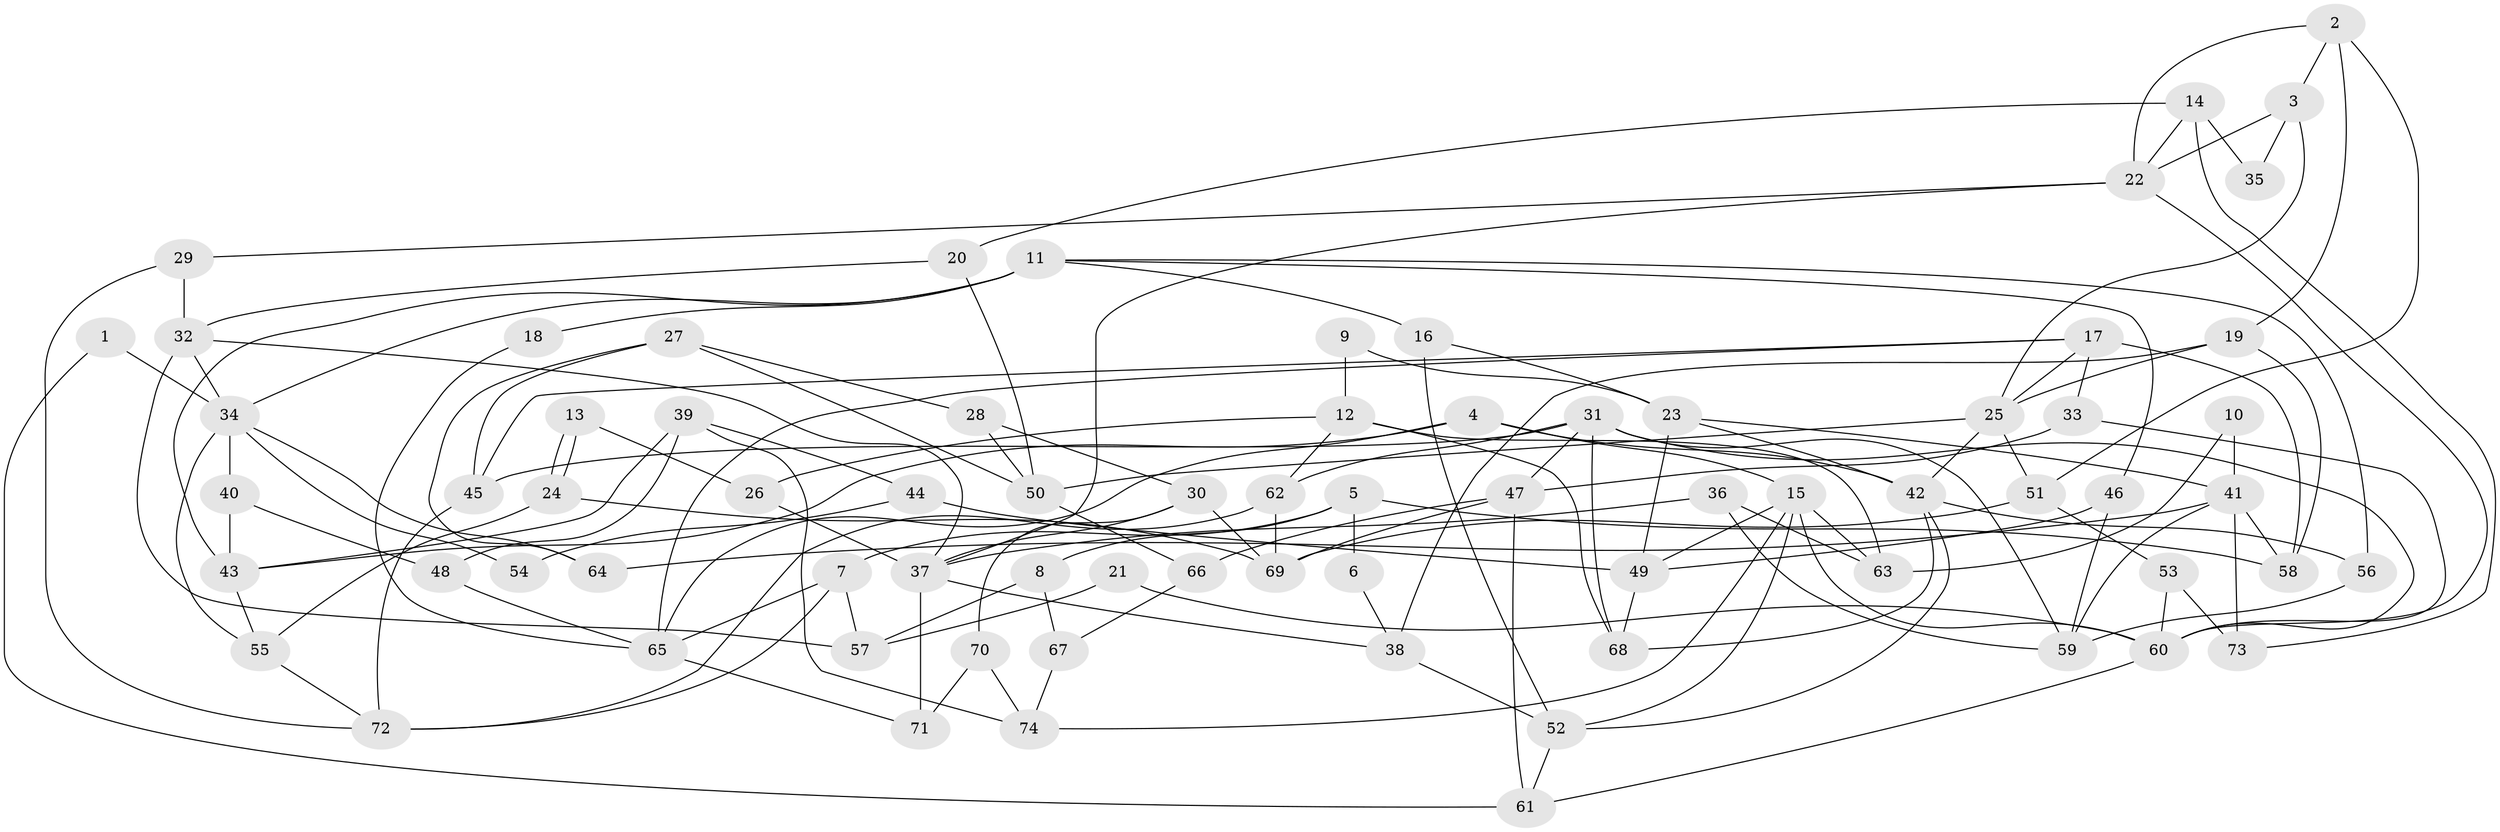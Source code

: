 // Generated by graph-tools (version 1.1) at 2025/36/03/09/25 02:36:21]
// undirected, 74 vertices, 148 edges
graph export_dot {
graph [start="1"]
  node [color=gray90,style=filled];
  1;
  2;
  3;
  4;
  5;
  6;
  7;
  8;
  9;
  10;
  11;
  12;
  13;
  14;
  15;
  16;
  17;
  18;
  19;
  20;
  21;
  22;
  23;
  24;
  25;
  26;
  27;
  28;
  29;
  30;
  31;
  32;
  33;
  34;
  35;
  36;
  37;
  38;
  39;
  40;
  41;
  42;
  43;
  44;
  45;
  46;
  47;
  48;
  49;
  50;
  51;
  52;
  53;
  54;
  55;
  56;
  57;
  58;
  59;
  60;
  61;
  62;
  63;
  64;
  65;
  66;
  67;
  68;
  69;
  70;
  71;
  72;
  73;
  74;
  1 -- 61;
  1 -- 34;
  2 -- 19;
  2 -- 51;
  2 -- 3;
  2 -- 22;
  3 -- 22;
  3 -- 25;
  3 -- 35;
  4 -- 42;
  4 -- 15;
  4 -- 43;
  4 -- 65;
  5 -- 7;
  5 -- 58;
  5 -- 6;
  5 -- 8;
  6 -- 38;
  7 -- 72;
  7 -- 65;
  7 -- 57;
  8 -- 57;
  8 -- 67;
  9 -- 23;
  9 -- 12;
  10 -- 41;
  10 -- 63;
  11 -- 46;
  11 -- 43;
  11 -- 16;
  11 -- 18;
  11 -- 34;
  11 -- 56;
  12 -- 62;
  12 -- 68;
  12 -- 26;
  12 -- 63;
  13 -- 26;
  13 -- 24;
  13 -- 24;
  14 -- 73;
  14 -- 22;
  14 -- 20;
  14 -- 35;
  15 -- 52;
  15 -- 74;
  15 -- 49;
  15 -- 60;
  15 -- 63;
  16 -- 52;
  16 -- 23;
  17 -- 58;
  17 -- 45;
  17 -- 25;
  17 -- 33;
  17 -- 65;
  18 -- 65;
  19 -- 25;
  19 -- 38;
  19 -- 58;
  20 -- 32;
  20 -- 50;
  21 -- 60;
  21 -- 57;
  22 -- 60;
  22 -- 29;
  22 -- 37;
  23 -- 42;
  23 -- 41;
  23 -- 49;
  24 -- 55;
  24 -- 69;
  25 -- 42;
  25 -- 50;
  25 -- 51;
  26 -- 37;
  27 -- 50;
  27 -- 64;
  27 -- 28;
  27 -- 45;
  28 -- 50;
  28 -- 30;
  29 -- 32;
  29 -- 72;
  30 -- 69;
  30 -- 37;
  30 -- 70;
  31 -- 47;
  31 -- 59;
  31 -- 45;
  31 -- 60;
  31 -- 62;
  31 -- 68;
  32 -- 37;
  32 -- 34;
  32 -- 57;
  33 -- 60;
  33 -- 47;
  34 -- 55;
  34 -- 40;
  34 -- 54;
  34 -- 64;
  36 -- 63;
  36 -- 37;
  36 -- 59;
  37 -- 38;
  37 -- 71;
  38 -- 52;
  39 -- 43;
  39 -- 74;
  39 -- 44;
  39 -- 48;
  40 -- 48;
  40 -- 43;
  41 -- 59;
  41 -- 58;
  41 -- 64;
  41 -- 73;
  42 -- 68;
  42 -- 52;
  42 -- 56;
  43 -- 55;
  44 -- 49;
  44 -- 54;
  45 -- 72;
  46 -- 59;
  46 -- 49;
  47 -- 69;
  47 -- 61;
  47 -- 66;
  48 -- 65;
  49 -- 68;
  50 -- 66;
  51 -- 69;
  51 -- 53;
  52 -- 61;
  53 -- 60;
  53 -- 73;
  55 -- 72;
  56 -- 59;
  60 -- 61;
  62 -- 72;
  62 -- 69;
  65 -- 71;
  66 -- 67;
  67 -- 74;
  70 -- 71;
  70 -- 74;
}
